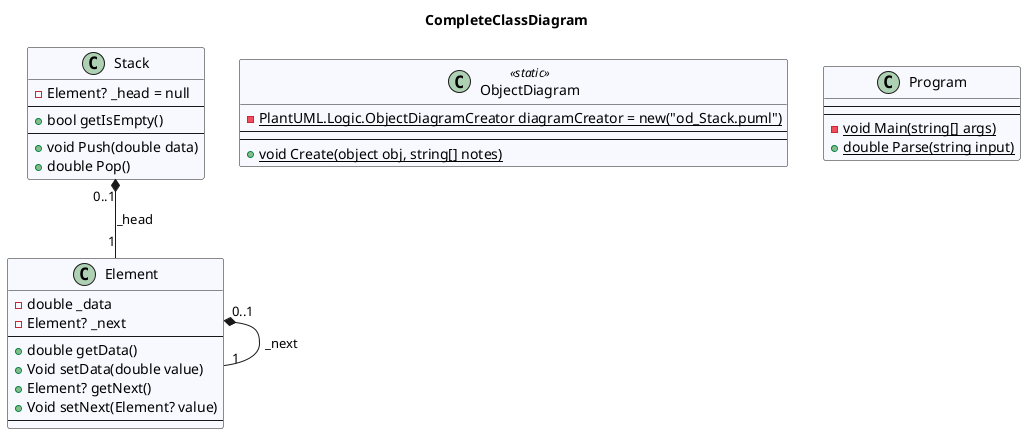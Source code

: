 @startuml CompleteClassDiagram
title CompleteClassDiagram
class Element #GhostWhite {
- double _data
- Element? _next
---
+ double getData()
+ Void setData(double value)
+ Element? getNext()
+ Void setNext(Element? value)
---
}
class ObjectDiagram << static >>  #GhostWhite {
- {static} PlantUML.Logic.ObjectDiagramCreator diagramCreator = new("od_Stack.puml")
---
---
+ {static} void Create(object obj, string[] notes)
}
class Program #GhostWhite {
---
---
- {static} void Main(string[] args)
+ {static} double Parse(string input)
}
class Stack #GhostWhite {
- Element? _head = null
---
+ bool getIsEmpty()
---
+ void Push(double data)
+ double Pop()
}
Element "0..1" *-- "1" Element : _next
Stack "0..1" *-- "1" Element : _head
@enduml
